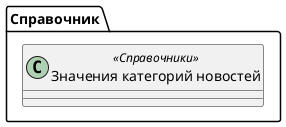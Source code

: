 ﻿@startuml ЗначенияКатегорийНовостей
'!include templates.wsd
'..\include templates.wsd
class Справочник.ЗначенияКатегорийНовостей as "Значения категорий новостей" <<Справочники>>
{
}
@enduml
